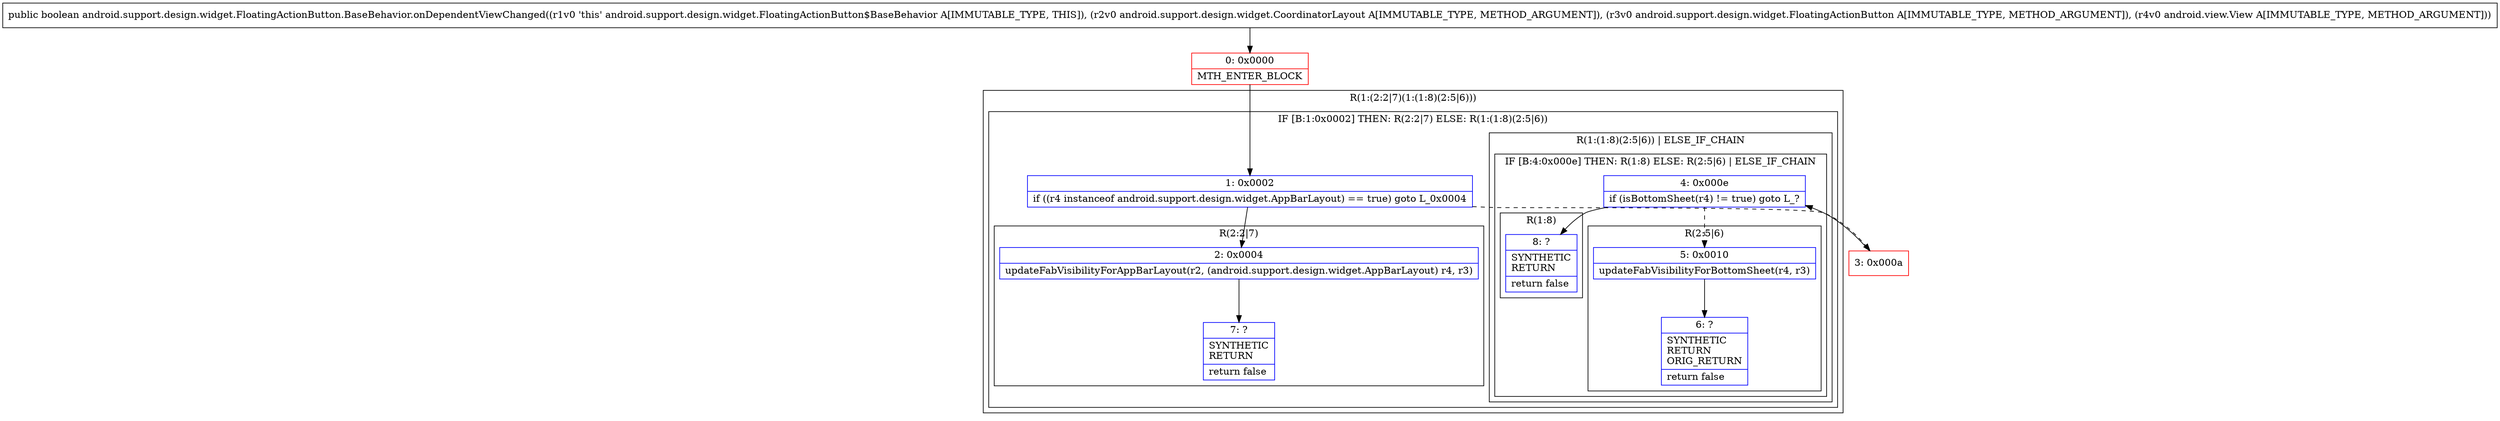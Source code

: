 digraph "CFG forandroid.support.design.widget.FloatingActionButton.BaseBehavior.onDependentViewChanged(Landroid\/support\/design\/widget\/CoordinatorLayout;Landroid\/support\/design\/widget\/FloatingActionButton;Landroid\/view\/View;)Z" {
subgraph cluster_Region_197583879 {
label = "R(1:(2:2|7)(1:(1:8)(2:5|6)))";
node [shape=record,color=blue];
subgraph cluster_IfRegion_36745897 {
label = "IF [B:1:0x0002] THEN: R(2:2|7) ELSE: R(1:(1:8)(2:5|6))";
node [shape=record,color=blue];
Node_1 [shape=record,label="{1\:\ 0x0002|if ((r4 instanceof android.support.design.widget.AppBarLayout) == true) goto L_0x0004\l}"];
subgraph cluster_Region_324600669 {
label = "R(2:2|7)";
node [shape=record,color=blue];
Node_2 [shape=record,label="{2\:\ 0x0004|updateFabVisibilityForAppBarLayout(r2, (android.support.design.widget.AppBarLayout) r4, r3)\l}"];
Node_7 [shape=record,label="{7\:\ ?|SYNTHETIC\lRETURN\l|return false\l}"];
}
subgraph cluster_Region_741558080 {
label = "R(1:(1:8)(2:5|6)) | ELSE_IF_CHAIN\l";
node [shape=record,color=blue];
subgraph cluster_IfRegion_275347485 {
label = "IF [B:4:0x000e] THEN: R(1:8) ELSE: R(2:5|6) | ELSE_IF_CHAIN\l";
node [shape=record,color=blue];
Node_4 [shape=record,label="{4\:\ 0x000e|if (isBottomSheet(r4) != true) goto L_?\l}"];
subgraph cluster_Region_390804803 {
label = "R(1:8)";
node [shape=record,color=blue];
Node_8 [shape=record,label="{8\:\ ?|SYNTHETIC\lRETURN\l|return false\l}"];
}
subgraph cluster_Region_1288937244 {
label = "R(2:5|6)";
node [shape=record,color=blue];
Node_5 [shape=record,label="{5\:\ 0x0010|updateFabVisibilityForBottomSheet(r4, r3)\l}"];
Node_6 [shape=record,label="{6\:\ ?|SYNTHETIC\lRETURN\lORIG_RETURN\l|return false\l}"];
}
}
}
}
}
Node_0 [shape=record,color=red,label="{0\:\ 0x0000|MTH_ENTER_BLOCK\l}"];
Node_3 [shape=record,color=red,label="{3\:\ 0x000a}"];
MethodNode[shape=record,label="{public boolean android.support.design.widget.FloatingActionButton.BaseBehavior.onDependentViewChanged((r1v0 'this' android.support.design.widget.FloatingActionButton$BaseBehavior A[IMMUTABLE_TYPE, THIS]), (r2v0 android.support.design.widget.CoordinatorLayout A[IMMUTABLE_TYPE, METHOD_ARGUMENT]), (r3v0 android.support.design.widget.FloatingActionButton A[IMMUTABLE_TYPE, METHOD_ARGUMENT]), (r4v0 android.view.View A[IMMUTABLE_TYPE, METHOD_ARGUMENT])) }"];
MethodNode -> Node_0;
Node_1 -> Node_2;
Node_1 -> Node_3[style=dashed];
Node_2 -> Node_7;
Node_4 -> Node_5[style=dashed];
Node_4 -> Node_8;
Node_5 -> Node_6;
Node_0 -> Node_1;
Node_3 -> Node_4;
}

